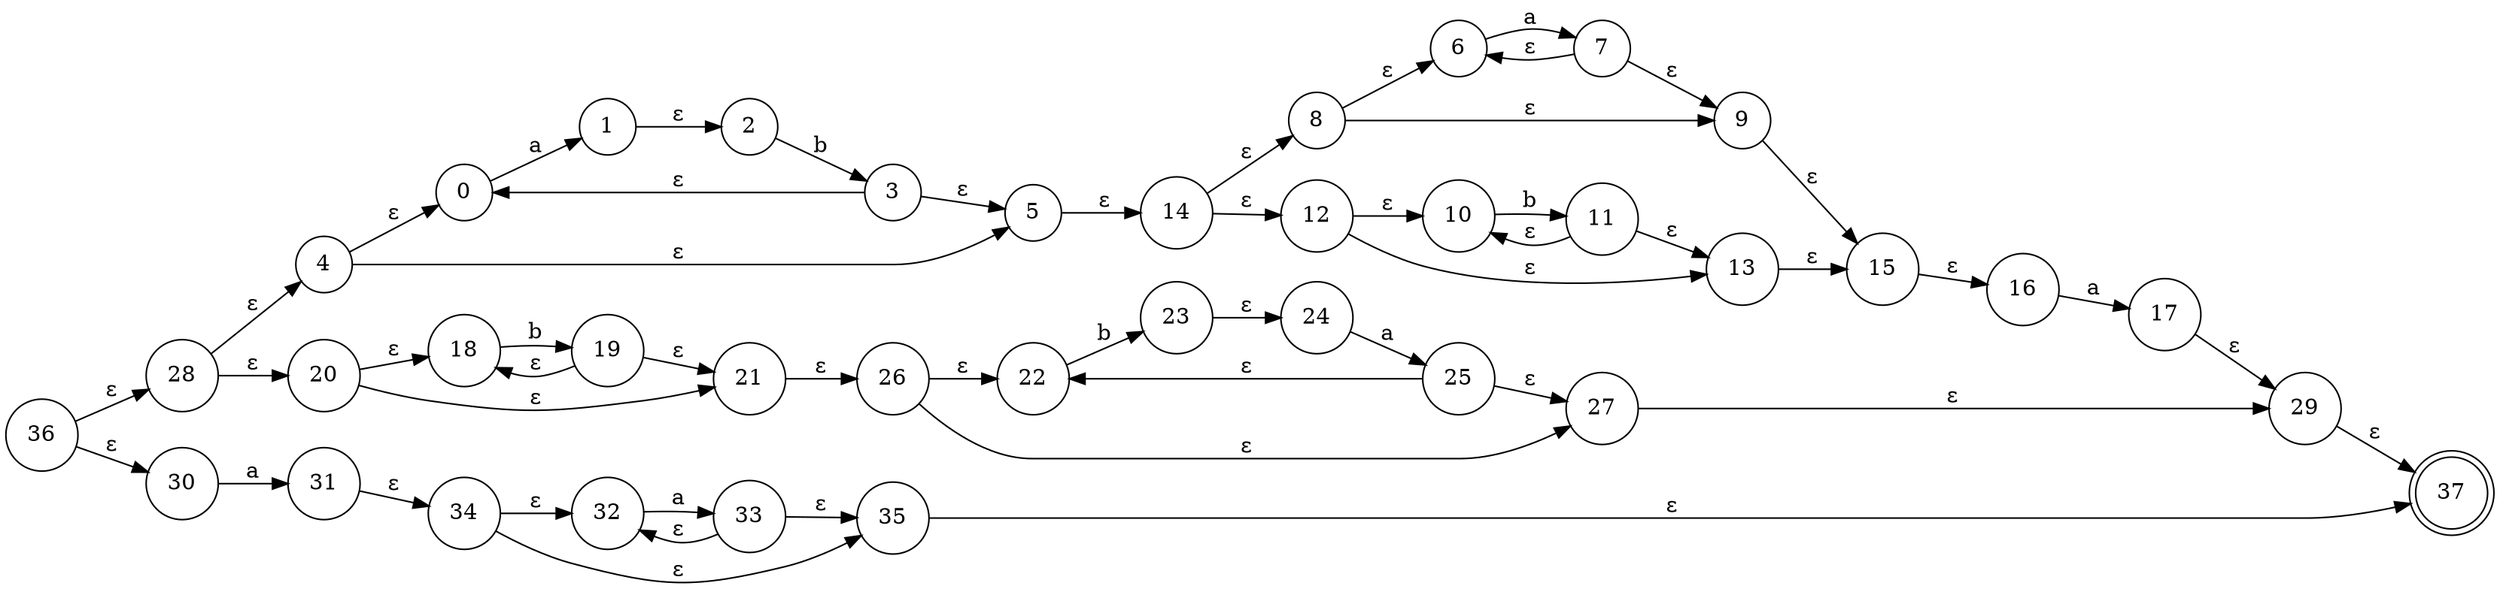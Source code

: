 digraph "/Users/bytedance/My/编译原理/compiler/src/views/NFADFA/nfa" {
	rankdir=LR
	node [shape=circle]
	28
	36 -> 28 [label="ε"]
	node [shape=circle]
	30
	36 -> 30 [label="ε"]
	node [shape=circle]
	31
	30 -> 31 [label=a]
	node [shape=circle]
	34
	31 -> 34 [label="ε"]
	node [shape=circle]
	32
	34 -> 32 [label="ε"]
	node [shape=circle]
	35
	34 -> 35 [label="ε"]
	node [shape=doublecircle]
	37
	35 -> 37 [label="ε"]
	node [shape=circle]
	33
	32 -> 33 [label=a]
	node [shape=circle]
	35
	33 -> 35 [label="ε"]
	node [shape=circle]
	32
	33 -> 32 [label="ε"]
	node [shape=circle]
	4
	28 -> 4 [label="ε"]
	node [shape=circle]
	20
	28 -> 20 [label="ε"]
	node [shape=circle]
	18
	20 -> 18 [label="ε"]
	node [shape=circle]
	21
	20 -> 21 [label="ε"]
	node [shape=circle]
	26
	21 -> 26 [label="ε"]
	node [shape=circle]
	22
	26 -> 22 [label="ε"]
	node [shape=circle]
	27
	26 -> 27 [label="ε"]
	node [shape=circle]
	29
	27 -> 29 [label="ε"]
	node [shape=doublecircle]
	37
	29 -> 37 [label="ε"]
	node [shape=circle]
	23
	22 -> 23 [label=b]
	node [shape=circle]
	24
	23 -> 24 [label="ε"]
	node [shape=circle]
	25
	24 -> 25 [label=a]
	node [shape=circle]
	27
	25 -> 27 [label="ε"]
	node [shape=circle]
	22
	25 -> 22 [label="ε"]
	node [shape=circle]
	19
	18 -> 19 [label=b]
	node [shape=circle]
	21
	19 -> 21 [label="ε"]
	node [shape=circle]
	18
	19 -> 18 [label="ε"]
	node [shape=circle]
	0
	4 -> 0 [label="ε"]
	node [shape=circle]
	5
	4 -> 5 [label="ε"]
	node [shape=circle]
	14
	5 -> 14 [label="ε"]
	node [shape=circle]
	8
	14 -> 8 [label="ε"]
	node [shape=circle]
	12
	14 -> 12 [label="ε"]
	node [shape=circle]
	10
	12 -> 10 [label="ε"]
	node [shape=circle]
	13
	12 -> 13 [label="ε"]
	node [shape=circle]
	15
	13 -> 15 [label="ε"]
	node [shape=circle]
	16
	15 -> 16 [label="ε"]
	node [shape=circle]
	17
	16 -> 17 [label=a]
	node [shape=circle]
	29
	17 -> 29 [label="ε"]
	node [shape=circle]
	11
	10 -> 11 [label=b]
	node [shape=circle]
	13
	11 -> 13 [label="ε"]
	node [shape=circle]
	10
	11 -> 10 [label="ε"]
	node [shape=circle]
	6
	8 -> 6 [label="ε"]
	node [shape=circle]
	9
	8 -> 9 [label="ε"]
	node [shape=circle]
	15
	9 -> 15 [label="ε"]
	node [shape=circle]
	7
	6 -> 7 [label=a]
	node [shape=circle]
	9
	7 -> 9 [label="ε"]
	node [shape=circle]
	6
	7 -> 6 [label="ε"]
	node [shape=circle]
	1
	0 -> 1 [label=a]
	node [shape=circle]
	2
	1 -> 2 [label="ε"]
	node [shape=circle]
	3
	2 -> 3 [label=b]
	node [shape=circle]
	5
	3 -> 5 [label="ε"]
	node [shape=circle]
	0
	3 -> 0 [label="ε"]
}
